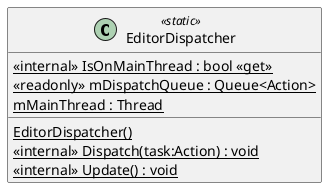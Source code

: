 @startuml
class EditorDispatcher <<static>> {
    {static} EditorDispatcher()
    <<internal>> {static} IsOnMainThread : bool <<get>>
    <<internal>> {static} Dispatch(task:Action) : void
    <<internal>> {static} Update() : void
    {static} <<readonly>> mDispatchQueue : Queue<Action>
    {static} mMainThread : Thread
}
@enduml
